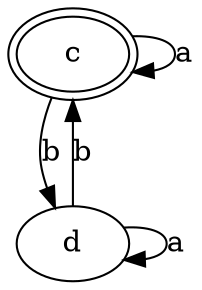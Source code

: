 digraph G2
 {
     c -> c [label=a];
     c -> d [label=b];
     d -> d [label=a];
     d -> c [label=b];
     c [peripheries=2];
 }